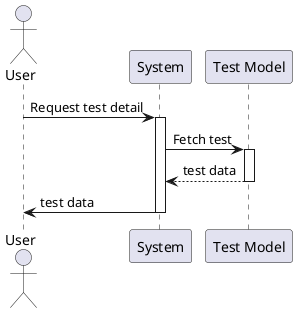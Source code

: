 @startuml
actor User
participant "System" as System
participant "Test Model" as tM

User -> System: Request test detail
activate System
System -> tM: Fetch test
activate tM
tM --> System:  test data
deactivate tM
System -> User: test data
deactivate System
@enduml
